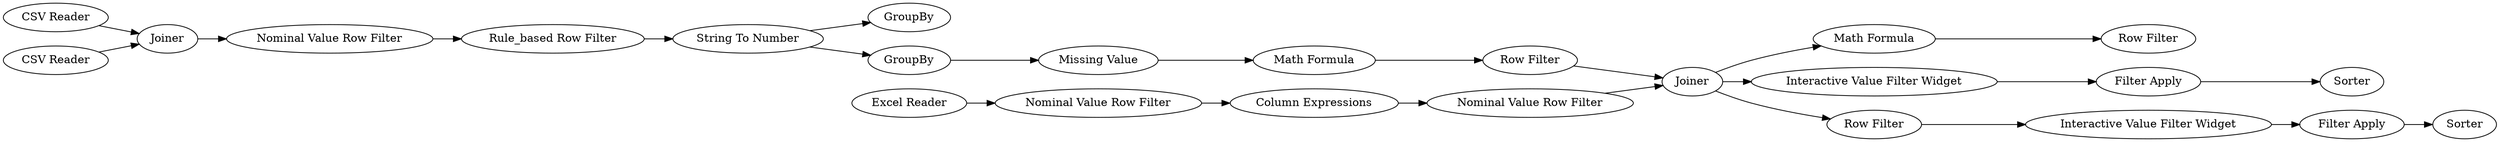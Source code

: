 digraph {
	1 [label="CSV Reader"]
	2 [label="CSV Reader"]
	3 [label=Joiner]
	4 [label="Nominal Value Row Filter"]
	5 [label=GroupBy]
	6 [label="Rule_based Row Filter"]
	7 [label="String To Number"]
	8 [label=GroupBy]
	9 [label="Missing Value"]
	10 [label="Math Formula"]
	11 [label="Row Filter"]
	12 [label="Excel Reader"]
	13 [label="Nominal Value Row Filter"]
	14 [label="Column Expressions"]
	15 [label="Nominal Value Row Filter"]
	16 [label=Joiner]
	17 [label="Math Formula"]
	18 [label="Row Filter"]
	19 [label=Sorter]
	21 [label="Interactive Value Filter Widget"]
	22 [label="Filter Apply"]
	23 [label="Interactive Value Filter Widget"]
	24 [label="Row Filter"]
	25 [label="Filter Apply"]
	26 [label=Sorter]
	1 -> 3
	2 -> 3
	3 -> 4
	4 -> 6
	6 -> 7
	7 -> 5
	7 -> 8
	8 -> 9
	9 -> 10
	10 -> 11
	11 -> 16
	12 -> 13
	13 -> 14
	14 -> 15
	15 -> 16
	16 -> 17
	16 -> 21
	16 -> 24
	17 -> 18
	21 -> 22
	22 -> 19
	23 -> 25
	24 -> 23
	25 -> 26
	rankdir=LR
}

